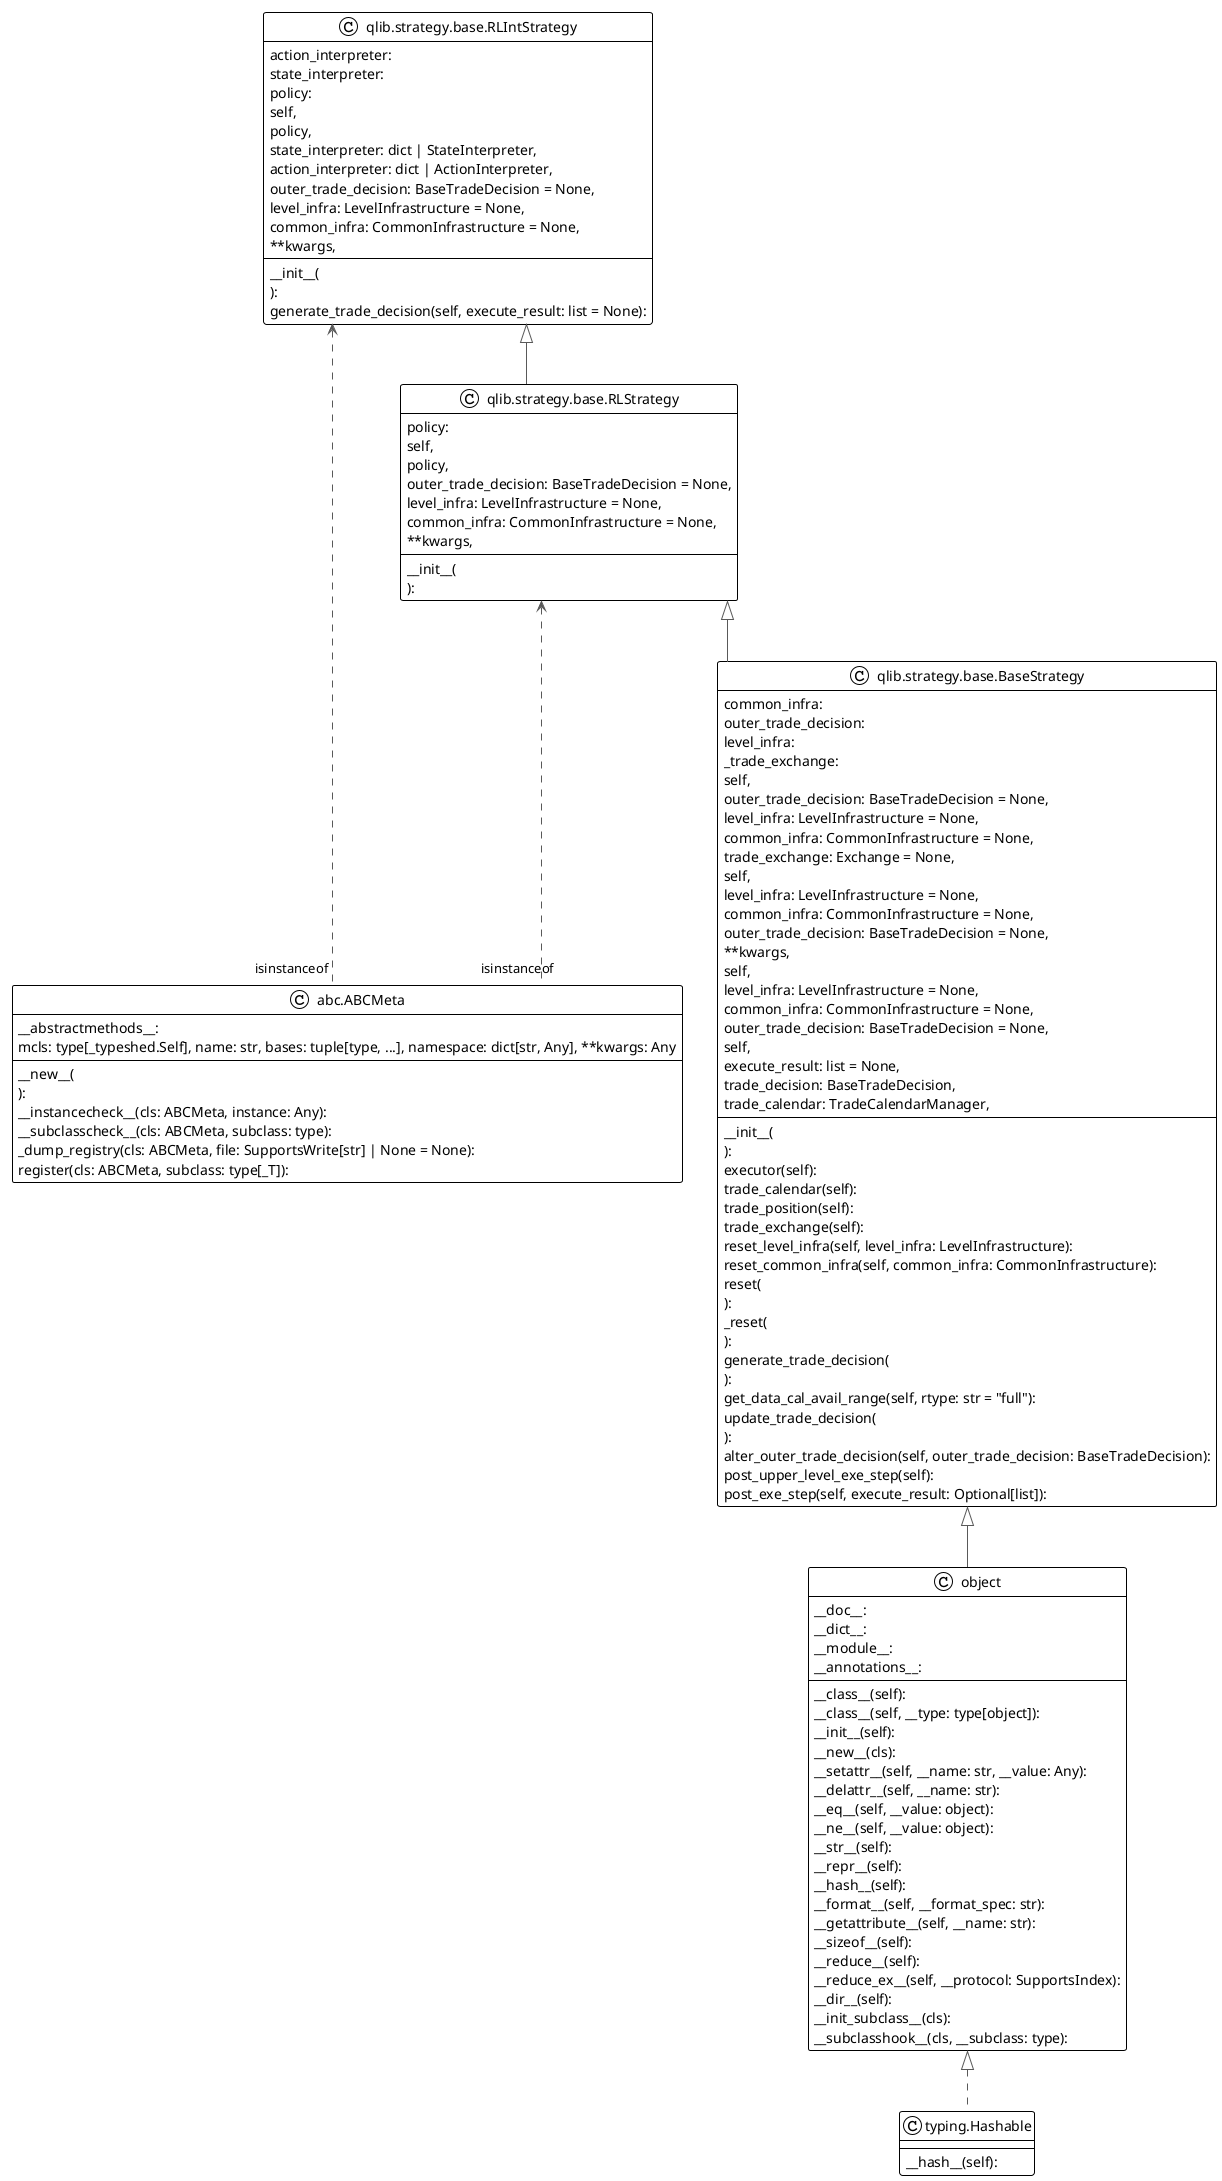 @startuml

!theme plain
top to bottom direction
skinparam linetype ortho

class node4 as "abc.ABCMeta" {
   __abstractmethods__: 
   __new__(
            mcls: type[_typeshed.Self], name: str, bases: tuple[type, ...], namespace: dict[str, Any], **kwargs: Any
        ): 
   __instancecheck__(cls: ABCMeta, instance: Any): 
   __subclasscheck__(cls: ABCMeta, subclass: type): 
   _dump_registry(cls: ABCMeta, file: SupportsWrite[str] | None = None): 
   register(cls: ABCMeta, subclass: type[_T]): 
}
class object {
   __doc__: 
   __dict__: 
   __module__: 
   __annotations__: 
   __class__(self): 
   __class__(self, __type: type[object]): 
   __init__(self): 
   __new__(cls): 
   __setattr__(self, __name: str, __value: Any): 
   __delattr__(self, __name: str): 
   __eq__(self, __value: object): 
   __ne__(self, __value: object): 
   __str__(self): 
   __repr__(self): 
   __hash__(self): 
   __format__(self, __format_spec: str): 
   __getattribute__(self, __name: str): 
   __sizeof__(self): 
   __reduce__(self): 
   __reduce_ex__(self, __protocol: SupportsIndex): 
   __dir__(self): 
   __init_subclass__(cls): 
   __subclasshook__(cls, __subclass: type): 
}
class node1 as "qlib.strategy.base.BaseStrategy" {
   common_infra: 
   outer_trade_decision: 
   level_infra: 
   _trade_exchange: 
   __init__(
        self,
        outer_trade_decision: BaseTradeDecision = None,
        level_infra: LevelInfrastructure = None,
        common_infra: CommonInfrastructure = None,
        trade_exchange: Exchange = None,
    ): 
   executor(self): 
   trade_calendar(self): 
   trade_position(self): 
   trade_exchange(self): 
   reset_level_infra(self, level_infra: LevelInfrastructure): 
   reset_common_infra(self, common_infra: CommonInfrastructure): 
   reset(
        self,
        level_infra: LevelInfrastructure = None,
        common_infra: CommonInfrastructure = None,
        outer_trade_decision: BaseTradeDecision = None,
        **kwargs,
    ): 
   _reset(
        self,
        level_infra: LevelInfrastructure = None,
        common_infra: CommonInfrastructure = None,
        outer_trade_decision: BaseTradeDecision = None,
    ): 
   generate_trade_decision(
        self,
        execute_result: list = None,
    ): 
   get_data_cal_avail_range(self, rtype: str = "full"): 
   update_trade_decision(
        trade_decision: BaseTradeDecision,
        trade_calendar: TradeCalendarManager,
    ): 
   alter_outer_trade_decision(self, outer_trade_decision: BaseTradeDecision): 
   post_upper_level_exe_step(self): 
   post_exe_step(self, execute_result: Optional[list]): 
}
class node2 as "qlib.strategy.base.RLIntStrategy" {
   action_interpreter: 
   state_interpreter: 
   policy: 
   __init__(
        self,
        policy,
        state_interpreter: dict | StateInterpreter,
        action_interpreter: dict | ActionInterpreter,
        outer_trade_decision: BaseTradeDecision = None,
        level_infra: LevelInfrastructure = None,
        common_infra: CommonInfrastructure = None,
        **kwargs,
    ): 
   generate_trade_decision(self, execute_result: list = None): 
}
class node5 as "qlib.strategy.base.RLStrategy" {
   policy: 
   __init__(
        self,
        policy,
        outer_trade_decision: BaseTradeDecision = None,
        level_infra: LevelInfrastructure = None,
        common_infra: CommonInfrastructure = None,
        **kwargs,
    ): 
}
class node3 as "typing.Hashable" {
   __hash__(self): 
}

object  ^-[#595959,dashed]-  node3  
node1   ^-[#595959,plain]-  object 
node2   <-[#595959,dashed]- "isinstanceof" node4  
node2   ^-[#595959,plain]-  node5  
node5   <-[#595959,dashed]- "isinstanceof" node4  
node5   ^-[#595959,plain]-  node1  
@enduml
